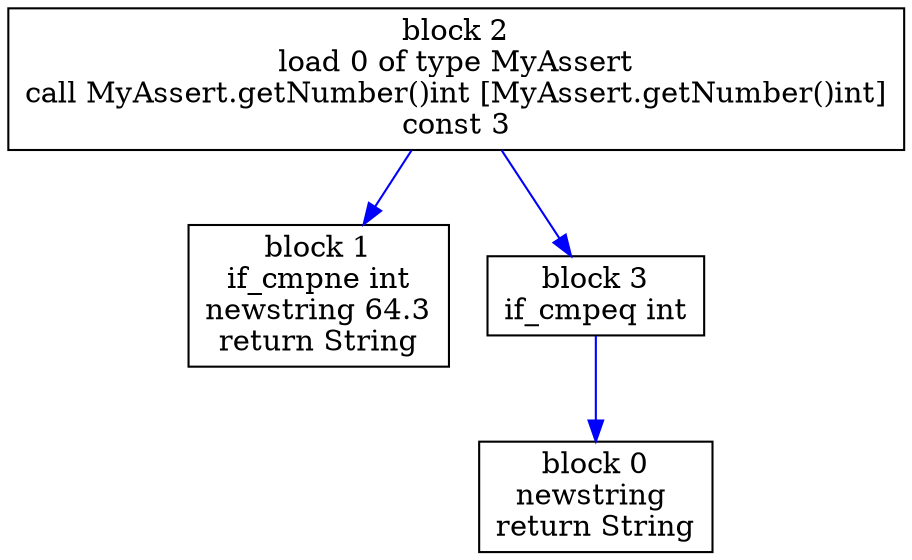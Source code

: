 digraph "MyAssert.prova4(MyAssert)void" {
size = "11,7.5";
codeblock_2 [ shape = box, label = "block 2\nload 0 of type MyAssert\ncall MyAssert.getNumber()int [MyAssert.getNumber()int]\nconst 3"];
codeblock_1 [ shape = box, label = "block 1\nif_cmpne int\nnewstring 64.3\nreturn String"];
codeblock_2->codeblock_1 [color = blue label = "" fontsize = 8]
codeblock_3 [ shape = box, label = "block 3\nif_cmpeq int"];
codeblock_0 [ shape = box, label = "block 0\nnewstring \nreturn String"];
codeblock_3->codeblock_0 [color = blue label = "" fontsize = 8]
codeblock_2->codeblock_3 [color = blue label = "" fontsize = 8]
}